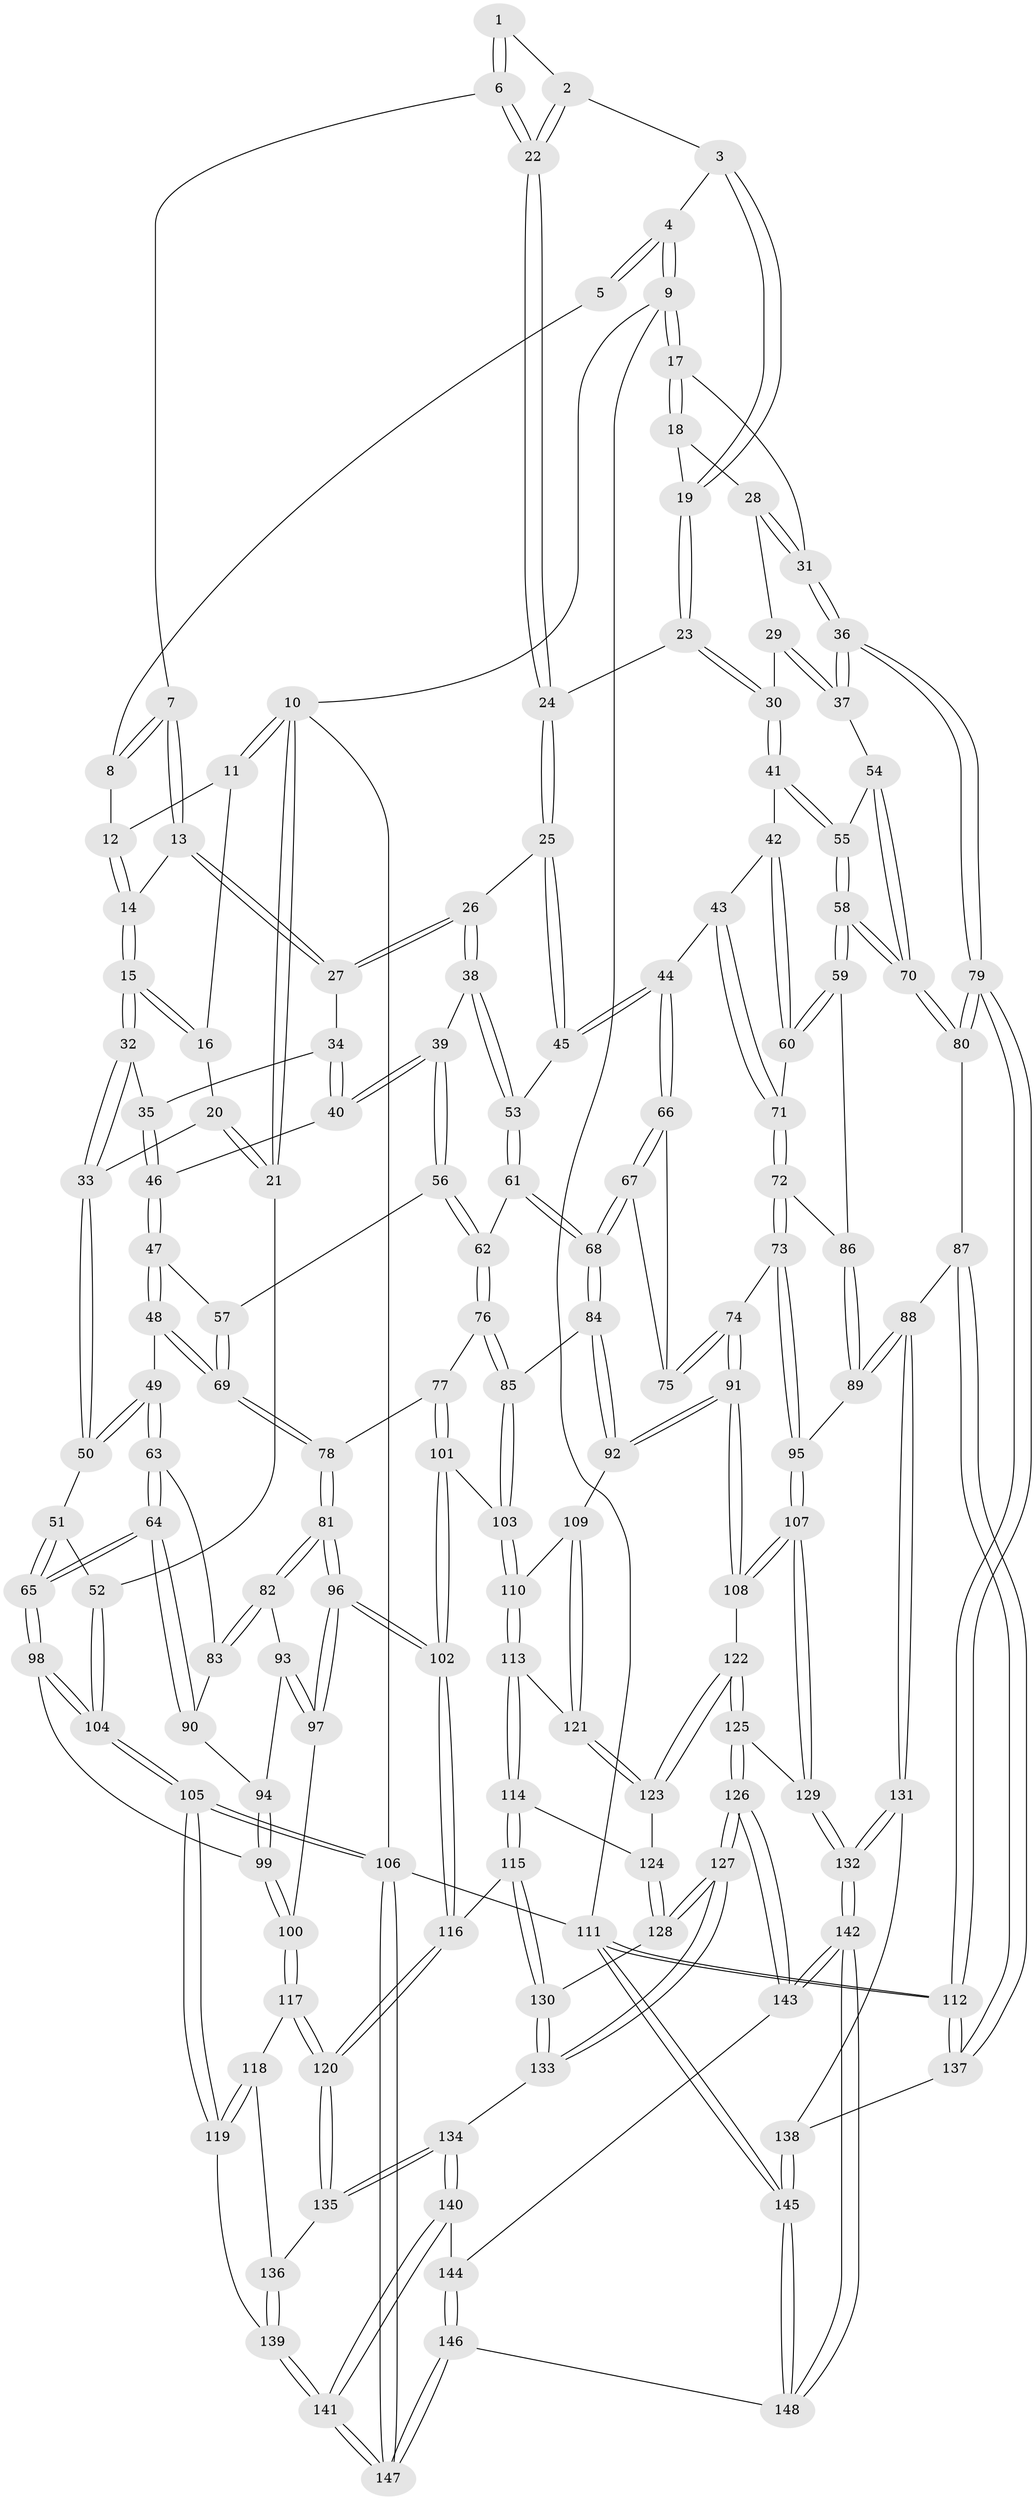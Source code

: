// Generated by graph-tools (version 1.1) at 2025/38/03/09/25 02:38:24]
// undirected, 148 vertices, 367 edges
graph export_dot {
graph [start="1"]
  node [color=gray90,style=filled];
  1 [pos="+0.6937438692340956+0.019042723379746725"];
  2 [pos="+0.7431507612022188+0.08236595111082712"];
  3 [pos="+0.8564391025985238+0"];
  4 [pos="+1+0"];
  5 [pos="+0.5628799219623359+0"];
  6 [pos="+0.6195144840331841+0.09905494768576462"];
  7 [pos="+0.585246577163593+0.06736581922003013"];
  8 [pos="+0.5222165446396732+0"];
  9 [pos="+1+0"];
  10 [pos="+0+0"];
  11 [pos="+0.07013508939421657+0"];
  12 [pos="+0.3289876426076883+0"];
  13 [pos="+0.4399635468847783+0.19180272158309"];
  14 [pos="+0.35411928656678954+0.08831894332485504"];
  15 [pos="+0.21847811169509332+0.20929686407761106"];
  16 [pos="+0.14307511759991962+0.06660512104019532"];
  17 [pos="+1+0.13214788070812417"];
  18 [pos="+0.9127943420368412+0.17108330707761624"];
  19 [pos="+0.8892019728179905+0.1548855187249555"];
  20 [pos="+0.07224742109446969+0.21922736213618757"];
  21 [pos="+0+0.16052585556123225"];
  22 [pos="+0.6800639212424633+0.1580735485414128"];
  23 [pos="+0.7471046211553763+0.23722734735742043"];
  24 [pos="+0.6837326561965881+0.1880790832422976"];
  25 [pos="+0.556183139456424+0.2749239771348452"];
  26 [pos="+0.4875254170956009+0.24857457566996702"];
  27 [pos="+0.4437903181849769+0.20876441925941447"];
  28 [pos="+0.9152487703711202+0.20008732854944722"];
  29 [pos="+0.9114644334173471+0.27094552160363383"];
  30 [pos="+0.7683624749238284+0.29651020254457233"];
  31 [pos="+1+0.40050242529050434"];
  32 [pos="+0.2100063234835779+0.23566007833756308"];
  33 [pos="+0.15448980019874387+0.2588177767476723"];
  34 [pos="+0.41337667307852005+0.23303004830611335"];
  35 [pos="+0.2446010044211675+0.26449965636984457"];
  36 [pos="+1+0.40405514730723857"];
  37 [pos="+0.9990310559674794+0.3821540279795701"];
  38 [pos="+0.4227277163192372+0.39337548105495507"];
  39 [pos="+0.42187045015246566+0.3934352640830725"];
  40 [pos="+0.34190855755567473+0.3541543345221911"];
  41 [pos="+0.7684717810084991+0.341679072664914"];
  42 [pos="+0.7591981155980778+0.3489863018630656"];
  43 [pos="+0.6047018516771424+0.4041287412860813"];
  44 [pos="+0.5957457151110916+0.4009066686206838"];
  45 [pos="+0.5840987102163483+0.38997607616234314"];
  46 [pos="+0.29860038478097706+0.3620802987283585"];
  47 [pos="+0.2772193979242948+0.4043658742130277"];
  48 [pos="+0.22825568562681517+0.4440629072817691"];
  49 [pos="+0.19647407053017282+0.4491926026306972"];
  50 [pos="+0.11930951440441966+0.3793195842011997"];
  51 [pos="+0.10972789974113842+0.3816319354869782"];
  52 [pos="+0+0.3348282288502472"];
  53 [pos="+0.47035190991061504+0.4223692382602617"];
  54 [pos="+0.9564516539242982+0.394187021101263"];
  55 [pos="+0.8120009961792348+0.3754759591375232"];
  56 [pos="+0.3747510196825838+0.46689135394428666"];
  57 [pos="+0.3551411230811205+0.4652404586073754"];
  58 [pos="+0.8157663882354134+0.5196748230853165"];
  59 [pos="+0.7710466292627387+0.5083599775961644"];
  60 [pos="+0.7296557321606617+0.4747292390121538"];
  61 [pos="+0.46391647151508775+0.4960808714782212"];
  62 [pos="+0.40132570322821914+0.5065802501686716"];
  63 [pos="+0.19119630669565232+0.4607471450797101"];
  64 [pos="+0.04442263554081809+0.5351734523435073"];
  65 [pos="+0.023405879881914646+0.5431307803160625"];
  66 [pos="+0.5659681772200631+0.4617371859997849"];
  67 [pos="+0.5099507831078888+0.5281549864539237"];
  68 [pos="+0.4972677826488203+0.5339494693933332"];
  69 [pos="+0.30284016717128603+0.5394215590477753"];
  70 [pos="+0.8417250406556781+0.5483380347373525"];
  71 [pos="+0.655683458095094+0.48645764930577406"];
  72 [pos="+0.6524892589931165+0.5285941846808281"];
  73 [pos="+0.6306084930455288+0.5645027219726403"];
  74 [pos="+0.6229511918558146+0.5666909521582291"];
  75 [pos="+0.586416280122628+0.5435628337661693"];
  76 [pos="+0.37469607699291+0.5634298069230543"];
  77 [pos="+0.36210899150753423+0.5648635954276723"];
  78 [pos="+0.3029823812555905+0.5398988324922682"];
  79 [pos="+1+0.6184134296520261"];
  80 [pos="+0.8705654890200709+0.6519348464852064"];
  81 [pos="+0.2683712109749899+0.5809691327003188"];
  82 [pos="+0.2352416586132255+0.5737629912725671"];
  83 [pos="+0.1848537291560477+0.524425681861294"];
  84 [pos="+0.4911410707732715+0.5720856869341139"];
  85 [pos="+0.3874601651049139+0.5736312011301524"];
  86 [pos="+0.7138918541193648+0.5477613952362728"];
  87 [pos="+0.8251211011634767+0.6957228767785939"];
  88 [pos="+0.8205789368559675+0.6974566058299536"];
  89 [pos="+0.7728291407107666+0.6902456220558288"];
  90 [pos="+0.17570257048204385+0.5372314773102603"];
  91 [pos="+0.529566165408794+0.6594087677198821"];
  92 [pos="+0.5177602258178514+0.6527726060307001"];
  93 [pos="+0.21286456985884133+0.595568196542677"];
  94 [pos="+0.1585400746155898+0.5731127530826617"];
  95 [pos="+0.7343629039178348+0.6911678174936213"];
  96 [pos="+0.27580764666168783+0.6620378592946294"];
  97 [pos="+0.20051585408855477+0.6335030589227194"];
  98 [pos="+0+0.5728712421372112"];
  99 [pos="+0.11557222793578537+0.6296122589241"];
  100 [pos="+0.12518652158428803+0.6430200568644111"];
  101 [pos="+0.3282451859654918+0.6392104933903465"];
  102 [pos="+0.2868728849655621+0.6794772941873902"];
  103 [pos="+0.40842277083327183+0.6395104554648179"];
  104 [pos="+0+0.5876873025303473"];
  105 [pos="+0+0.8709991419822629"];
  106 [pos="+0+1"];
  107 [pos="+0.6220157613374022+0.7409499132076277"];
  108 [pos="+0.542585046644903+0.6812133247837099"];
  109 [pos="+0.5088352128235584+0.6546714509944221"];
  110 [pos="+0.4250627898420384+0.6609558570169211"];
  111 [pos="+1+1"];
  112 [pos="+1+0.7698208458746952"];
  113 [pos="+0.38590853793543256+0.7078472278547215"];
  114 [pos="+0.3508353842246617+0.7270835873034759"];
  115 [pos="+0.3160450293951955+0.7362207063909233"];
  116 [pos="+0.29119268677481325+0.7246686303726512"];
  117 [pos="+0.13260639794883525+0.6883130594262079"];
  118 [pos="+0.057317161121762696+0.7716161284845547"];
  119 [pos="+0+0.8250965302401194"];
  120 [pos="+0.22619940451337817+0.7589034260415258"];
  121 [pos="+0.4391884626609553+0.7393055897836603"];
  122 [pos="+0.48371867768150306+0.7630413952523883"];
  123 [pos="+0.44419011075194925+0.7493402626712463"];
  124 [pos="+0.42333969964472956+0.7758444620480422"];
  125 [pos="+0.48154689727834993+0.8322650900428331"];
  126 [pos="+0.4534685459406302+0.8547135002108518"];
  127 [pos="+0.45012553812315975+0.8507383409498942"];
  128 [pos="+0.42797461084183874+0.7983708621643749"];
  129 [pos="+0.607562254695814+0.8179213546672434"];
  130 [pos="+0.3268461866874785+0.7632595211320202"];
  131 [pos="+0.7478427781916718+0.9443582500808564"];
  132 [pos="+0.6910801259761715+1"];
  133 [pos="+0.3334536027021032+0.7847369273048203"];
  134 [pos="+0.3279768162245296+0.8628876602380228"];
  135 [pos="+0.20899088720581854+0.7981723027476327"];
  136 [pos="+0.19314870016329905+0.8243217239209905"];
  137 [pos="+0.9172537113947109+0.8302422684295206"];
  138 [pos="+0.9154024373844114+0.8805505231086319"];
  139 [pos="+0.18968333166192813+0.8614410477133768"];
  140 [pos="+0.33285494914037794+0.8995648549108743"];
  141 [pos="+0.19958342010060987+0.9360536966108362"];
  142 [pos="+0.6741888401358216+1"];
  143 [pos="+0.44363349418979336+0.8890307648157365"];
  144 [pos="+0.3724394000773195+0.917484822265852"];
  145 [pos="+1+1"];
  146 [pos="+0.36376297177318984+1"];
  147 [pos="+0+1"];
  148 [pos="+0.6814067188185914+1"];
  1 -- 2;
  1 -- 6;
  1 -- 6;
  2 -- 3;
  2 -- 22;
  2 -- 22;
  3 -- 4;
  3 -- 19;
  3 -- 19;
  4 -- 5;
  4 -- 5;
  4 -- 9;
  4 -- 9;
  5 -- 8;
  6 -- 7;
  6 -- 22;
  6 -- 22;
  7 -- 8;
  7 -- 8;
  7 -- 13;
  7 -- 13;
  8 -- 12;
  9 -- 10;
  9 -- 17;
  9 -- 17;
  9 -- 111;
  10 -- 11;
  10 -- 11;
  10 -- 21;
  10 -- 21;
  10 -- 106;
  11 -- 12;
  11 -- 16;
  12 -- 14;
  12 -- 14;
  13 -- 14;
  13 -- 27;
  13 -- 27;
  14 -- 15;
  14 -- 15;
  15 -- 16;
  15 -- 16;
  15 -- 32;
  15 -- 32;
  16 -- 20;
  17 -- 18;
  17 -- 18;
  17 -- 31;
  18 -- 19;
  18 -- 28;
  19 -- 23;
  19 -- 23;
  20 -- 21;
  20 -- 21;
  20 -- 33;
  21 -- 52;
  22 -- 24;
  22 -- 24;
  23 -- 24;
  23 -- 30;
  23 -- 30;
  24 -- 25;
  24 -- 25;
  25 -- 26;
  25 -- 45;
  25 -- 45;
  26 -- 27;
  26 -- 27;
  26 -- 38;
  26 -- 38;
  27 -- 34;
  28 -- 29;
  28 -- 31;
  28 -- 31;
  29 -- 30;
  29 -- 37;
  29 -- 37;
  30 -- 41;
  30 -- 41;
  31 -- 36;
  31 -- 36;
  32 -- 33;
  32 -- 33;
  32 -- 35;
  33 -- 50;
  33 -- 50;
  34 -- 35;
  34 -- 40;
  34 -- 40;
  35 -- 46;
  35 -- 46;
  36 -- 37;
  36 -- 37;
  36 -- 79;
  36 -- 79;
  37 -- 54;
  38 -- 39;
  38 -- 53;
  38 -- 53;
  39 -- 40;
  39 -- 40;
  39 -- 56;
  39 -- 56;
  40 -- 46;
  41 -- 42;
  41 -- 55;
  41 -- 55;
  42 -- 43;
  42 -- 60;
  42 -- 60;
  43 -- 44;
  43 -- 71;
  43 -- 71;
  44 -- 45;
  44 -- 45;
  44 -- 66;
  44 -- 66;
  45 -- 53;
  46 -- 47;
  46 -- 47;
  47 -- 48;
  47 -- 48;
  47 -- 57;
  48 -- 49;
  48 -- 69;
  48 -- 69;
  49 -- 50;
  49 -- 50;
  49 -- 63;
  49 -- 63;
  50 -- 51;
  51 -- 52;
  51 -- 65;
  51 -- 65;
  52 -- 104;
  52 -- 104;
  53 -- 61;
  53 -- 61;
  54 -- 55;
  54 -- 70;
  54 -- 70;
  55 -- 58;
  55 -- 58;
  56 -- 57;
  56 -- 62;
  56 -- 62;
  57 -- 69;
  57 -- 69;
  58 -- 59;
  58 -- 59;
  58 -- 70;
  58 -- 70;
  59 -- 60;
  59 -- 60;
  59 -- 86;
  60 -- 71;
  61 -- 62;
  61 -- 68;
  61 -- 68;
  62 -- 76;
  62 -- 76;
  63 -- 64;
  63 -- 64;
  63 -- 83;
  64 -- 65;
  64 -- 65;
  64 -- 90;
  64 -- 90;
  65 -- 98;
  65 -- 98;
  66 -- 67;
  66 -- 67;
  66 -- 75;
  67 -- 68;
  67 -- 68;
  67 -- 75;
  68 -- 84;
  68 -- 84;
  69 -- 78;
  69 -- 78;
  70 -- 80;
  70 -- 80;
  71 -- 72;
  71 -- 72;
  72 -- 73;
  72 -- 73;
  72 -- 86;
  73 -- 74;
  73 -- 95;
  73 -- 95;
  74 -- 75;
  74 -- 75;
  74 -- 91;
  74 -- 91;
  76 -- 77;
  76 -- 85;
  76 -- 85;
  77 -- 78;
  77 -- 101;
  77 -- 101;
  78 -- 81;
  78 -- 81;
  79 -- 80;
  79 -- 80;
  79 -- 112;
  79 -- 112;
  80 -- 87;
  81 -- 82;
  81 -- 82;
  81 -- 96;
  81 -- 96;
  82 -- 83;
  82 -- 83;
  82 -- 93;
  83 -- 90;
  84 -- 85;
  84 -- 92;
  84 -- 92;
  85 -- 103;
  85 -- 103;
  86 -- 89;
  86 -- 89;
  87 -- 88;
  87 -- 137;
  87 -- 137;
  88 -- 89;
  88 -- 89;
  88 -- 131;
  88 -- 131;
  89 -- 95;
  90 -- 94;
  91 -- 92;
  91 -- 92;
  91 -- 108;
  91 -- 108;
  92 -- 109;
  93 -- 94;
  93 -- 97;
  93 -- 97;
  94 -- 99;
  94 -- 99;
  95 -- 107;
  95 -- 107;
  96 -- 97;
  96 -- 97;
  96 -- 102;
  96 -- 102;
  97 -- 100;
  98 -- 99;
  98 -- 104;
  98 -- 104;
  99 -- 100;
  99 -- 100;
  100 -- 117;
  100 -- 117;
  101 -- 102;
  101 -- 102;
  101 -- 103;
  102 -- 116;
  102 -- 116;
  103 -- 110;
  103 -- 110;
  104 -- 105;
  104 -- 105;
  105 -- 106;
  105 -- 106;
  105 -- 119;
  105 -- 119;
  106 -- 147;
  106 -- 147;
  106 -- 111;
  107 -- 108;
  107 -- 108;
  107 -- 129;
  107 -- 129;
  108 -- 122;
  109 -- 110;
  109 -- 121;
  109 -- 121;
  110 -- 113;
  110 -- 113;
  111 -- 112;
  111 -- 112;
  111 -- 145;
  111 -- 145;
  112 -- 137;
  112 -- 137;
  113 -- 114;
  113 -- 114;
  113 -- 121;
  114 -- 115;
  114 -- 115;
  114 -- 124;
  115 -- 116;
  115 -- 130;
  115 -- 130;
  116 -- 120;
  116 -- 120;
  117 -- 118;
  117 -- 120;
  117 -- 120;
  118 -- 119;
  118 -- 119;
  118 -- 136;
  119 -- 139;
  120 -- 135;
  120 -- 135;
  121 -- 123;
  121 -- 123;
  122 -- 123;
  122 -- 123;
  122 -- 125;
  122 -- 125;
  123 -- 124;
  124 -- 128;
  124 -- 128;
  125 -- 126;
  125 -- 126;
  125 -- 129;
  126 -- 127;
  126 -- 127;
  126 -- 143;
  126 -- 143;
  127 -- 128;
  127 -- 128;
  127 -- 133;
  127 -- 133;
  128 -- 130;
  129 -- 132;
  129 -- 132;
  130 -- 133;
  130 -- 133;
  131 -- 132;
  131 -- 132;
  131 -- 138;
  132 -- 142;
  132 -- 142;
  133 -- 134;
  134 -- 135;
  134 -- 135;
  134 -- 140;
  134 -- 140;
  135 -- 136;
  136 -- 139;
  136 -- 139;
  137 -- 138;
  138 -- 145;
  138 -- 145;
  139 -- 141;
  139 -- 141;
  140 -- 141;
  140 -- 141;
  140 -- 144;
  141 -- 147;
  141 -- 147;
  142 -- 143;
  142 -- 143;
  142 -- 148;
  142 -- 148;
  143 -- 144;
  144 -- 146;
  144 -- 146;
  145 -- 148;
  145 -- 148;
  146 -- 147;
  146 -- 147;
  146 -- 148;
}

